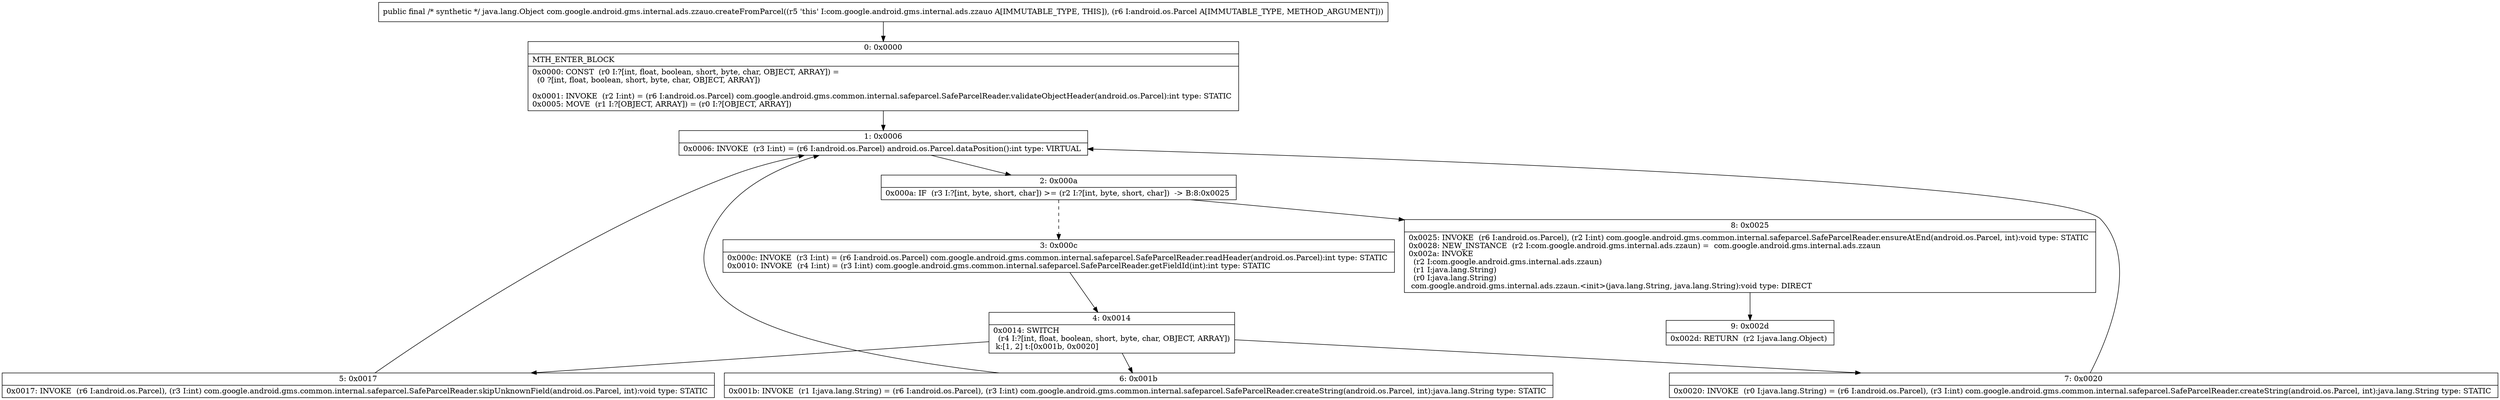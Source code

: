 digraph "CFG forcom.google.android.gms.internal.ads.zzauo.createFromParcel(Landroid\/os\/Parcel;)Ljava\/lang\/Object;" {
Node_0 [shape=record,label="{0\:\ 0x0000|MTH_ENTER_BLOCK\l|0x0000: CONST  (r0 I:?[int, float, boolean, short, byte, char, OBJECT, ARRAY]) = \l  (0 ?[int, float, boolean, short, byte, char, OBJECT, ARRAY])\l \l0x0001: INVOKE  (r2 I:int) = (r6 I:android.os.Parcel) com.google.android.gms.common.internal.safeparcel.SafeParcelReader.validateObjectHeader(android.os.Parcel):int type: STATIC \l0x0005: MOVE  (r1 I:?[OBJECT, ARRAY]) = (r0 I:?[OBJECT, ARRAY]) \l}"];
Node_1 [shape=record,label="{1\:\ 0x0006|0x0006: INVOKE  (r3 I:int) = (r6 I:android.os.Parcel) android.os.Parcel.dataPosition():int type: VIRTUAL \l}"];
Node_2 [shape=record,label="{2\:\ 0x000a|0x000a: IF  (r3 I:?[int, byte, short, char]) \>= (r2 I:?[int, byte, short, char])  \-\> B:8:0x0025 \l}"];
Node_3 [shape=record,label="{3\:\ 0x000c|0x000c: INVOKE  (r3 I:int) = (r6 I:android.os.Parcel) com.google.android.gms.common.internal.safeparcel.SafeParcelReader.readHeader(android.os.Parcel):int type: STATIC \l0x0010: INVOKE  (r4 I:int) = (r3 I:int) com.google.android.gms.common.internal.safeparcel.SafeParcelReader.getFieldId(int):int type: STATIC \l}"];
Node_4 [shape=record,label="{4\:\ 0x0014|0x0014: SWITCH  \l  (r4 I:?[int, float, boolean, short, byte, char, OBJECT, ARRAY])\l k:[1, 2] t:[0x001b, 0x0020] \l}"];
Node_5 [shape=record,label="{5\:\ 0x0017|0x0017: INVOKE  (r6 I:android.os.Parcel), (r3 I:int) com.google.android.gms.common.internal.safeparcel.SafeParcelReader.skipUnknownField(android.os.Parcel, int):void type: STATIC \l}"];
Node_6 [shape=record,label="{6\:\ 0x001b|0x001b: INVOKE  (r1 I:java.lang.String) = (r6 I:android.os.Parcel), (r3 I:int) com.google.android.gms.common.internal.safeparcel.SafeParcelReader.createString(android.os.Parcel, int):java.lang.String type: STATIC \l}"];
Node_7 [shape=record,label="{7\:\ 0x0020|0x0020: INVOKE  (r0 I:java.lang.String) = (r6 I:android.os.Parcel), (r3 I:int) com.google.android.gms.common.internal.safeparcel.SafeParcelReader.createString(android.os.Parcel, int):java.lang.String type: STATIC \l}"];
Node_8 [shape=record,label="{8\:\ 0x0025|0x0025: INVOKE  (r6 I:android.os.Parcel), (r2 I:int) com.google.android.gms.common.internal.safeparcel.SafeParcelReader.ensureAtEnd(android.os.Parcel, int):void type: STATIC \l0x0028: NEW_INSTANCE  (r2 I:com.google.android.gms.internal.ads.zzaun) =  com.google.android.gms.internal.ads.zzaun \l0x002a: INVOKE  \l  (r2 I:com.google.android.gms.internal.ads.zzaun)\l  (r1 I:java.lang.String)\l  (r0 I:java.lang.String)\l com.google.android.gms.internal.ads.zzaun.\<init\>(java.lang.String, java.lang.String):void type: DIRECT \l}"];
Node_9 [shape=record,label="{9\:\ 0x002d|0x002d: RETURN  (r2 I:java.lang.Object) \l}"];
MethodNode[shape=record,label="{public final \/* synthetic *\/ java.lang.Object com.google.android.gms.internal.ads.zzauo.createFromParcel((r5 'this' I:com.google.android.gms.internal.ads.zzauo A[IMMUTABLE_TYPE, THIS]), (r6 I:android.os.Parcel A[IMMUTABLE_TYPE, METHOD_ARGUMENT])) }"];
MethodNode -> Node_0;
Node_0 -> Node_1;
Node_1 -> Node_2;
Node_2 -> Node_3[style=dashed];
Node_2 -> Node_8;
Node_3 -> Node_4;
Node_4 -> Node_5;
Node_4 -> Node_6;
Node_4 -> Node_7;
Node_5 -> Node_1;
Node_6 -> Node_1;
Node_7 -> Node_1;
Node_8 -> Node_9;
}

